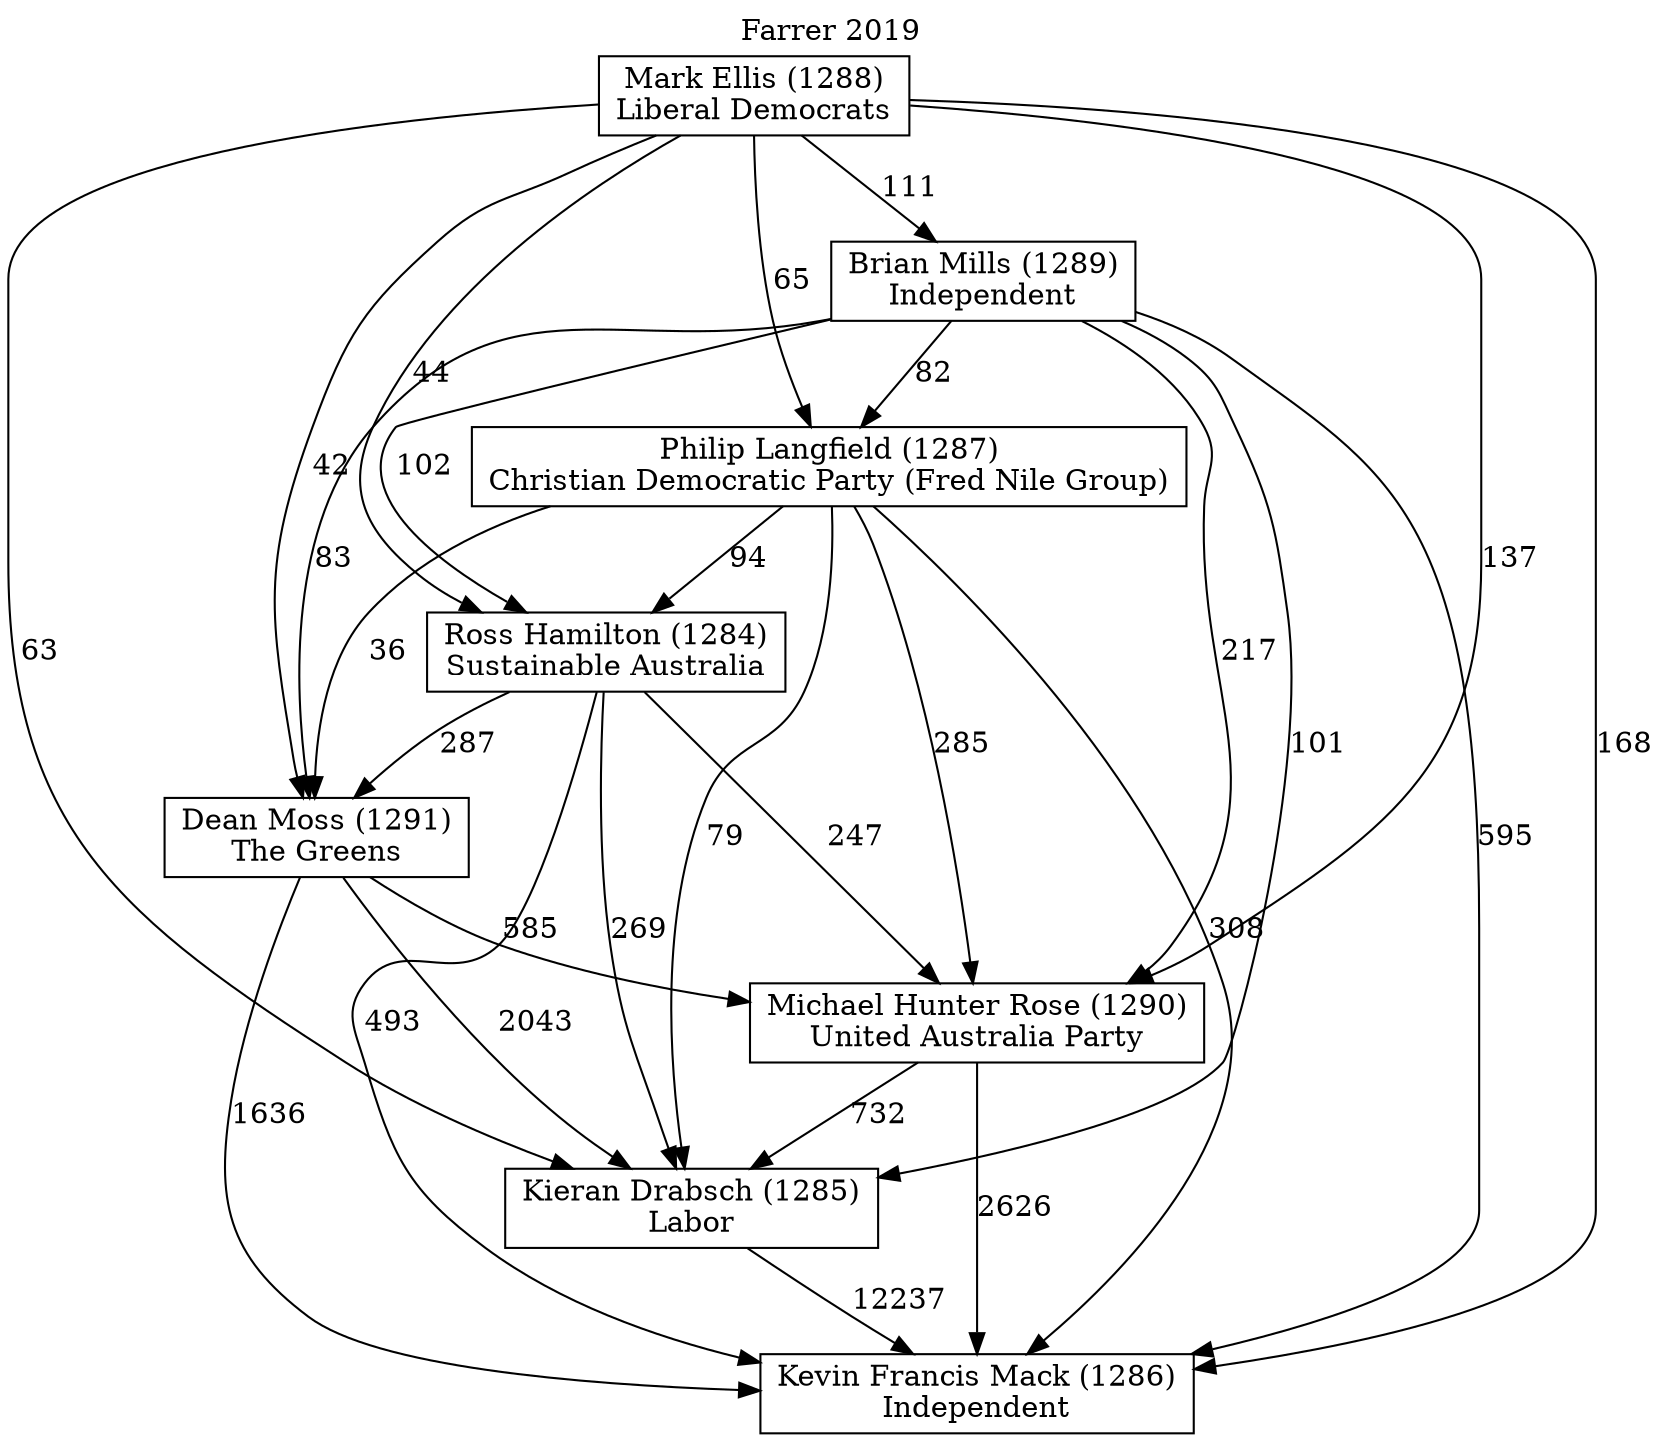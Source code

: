// House preference flow
digraph "Kevin Francis Mack (1286)_Farrer_2019" {
	graph [label="Farrer 2019" labelloc=t mclimit=10]
	node [shape=box]
	"Kevin Francis Mack (1286)" [label="Kevin Francis Mack (1286)
Independent"]
	"Kieran Drabsch (1285)" [label="Kieran Drabsch (1285)
Labor"]
	"Michael Hunter Rose (1290)" [label="Michael Hunter Rose (1290)
United Australia Party"]
	"Dean Moss (1291)" [label="Dean Moss (1291)
The Greens"]
	"Ross Hamilton (1284)" [label="Ross Hamilton (1284)
Sustainable Australia"]
	"Philip Langfield (1287)" [label="Philip Langfield (1287)
Christian Democratic Party (Fred Nile Group)"]
	"Brian Mills (1289)" [label="Brian Mills (1289)
Independent"]
	"Mark Ellis (1288)" [label="Mark Ellis (1288)
Liberal Democrats"]
	"Kieran Drabsch (1285)" -> "Kevin Francis Mack (1286)" [label=12237]
	"Michael Hunter Rose (1290)" -> "Kieran Drabsch (1285)" [label=732]
	"Dean Moss (1291)" -> "Michael Hunter Rose (1290)" [label=585]
	"Ross Hamilton (1284)" -> "Dean Moss (1291)" [label=287]
	"Philip Langfield (1287)" -> "Ross Hamilton (1284)" [label=94]
	"Brian Mills (1289)" -> "Philip Langfield (1287)" [label=82]
	"Mark Ellis (1288)" -> "Brian Mills (1289)" [label=111]
	"Michael Hunter Rose (1290)" -> "Kevin Francis Mack (1286)" [label=2626]
	"Dean Moss (1291)" -> "Kevin Francis Mack (1286)" [label=1636]
	"Ross Hamilton (1284)" -> "Kevin Francis Mack (1286)" [label=493]
	"Philip Langfield (1287)" -> "Kevin Francis Mack (1286)" [label=308]
	"Brian Mills (1289)" -> "Kevin Francis Mack (1286)" [label=595]
	"Mark Ellis (1288)" -> "Kevin Francis Mack (1286)" [label=168]
	"Mark Ellis (1288)" -> "Philip Langfield (1287)" [label=65]
	"Brian Mills (1289)" -> "Ross Hamilton (1284)" [label=102]
	"Mark Ellis (1288)" -> "Ross Hamilton (1284)" [label=44]
	"Philip Langfield (1287)" -> "Dean Moss (1291)" [label=36]
	"Brian Mills (1289)" -> "Dean Moss (1291)" [label=83]
	"Mark Ellis (1288)" -> "Dean Moss (1291)" [label=42]
	"Ross Hamilton (1284)" -> "Michael Hunter Rose (1290)" [label=247]
	"Philip Langfield (1287)" -> "Michael Hunter Rose (1290)" [label=285]
	"Brian Mills (1289)" -> "Michael Hunter Rose (1290)" [label=217]
	"Mark Ellis (1288)" -> "Michael Hunter Rose (1290)" [label=137]
	"Dean Moss (1291)" -> "Kieran Drabsch (1285)" [label=2043]
	"Ross Hamilton (1284)" -> "Kieran Drabsch (1285)" [label=269]
	"Philip Langfield (1287)" -> "Kieran Drabsch (1285)" [label=79]
	"Brian Mills (1289)" -> "Kieran Drabsch (1285)" [label=101]
	"Mark Ellis (1288)" -> "Kieran Drabsch (1285)" [label=63]
}
